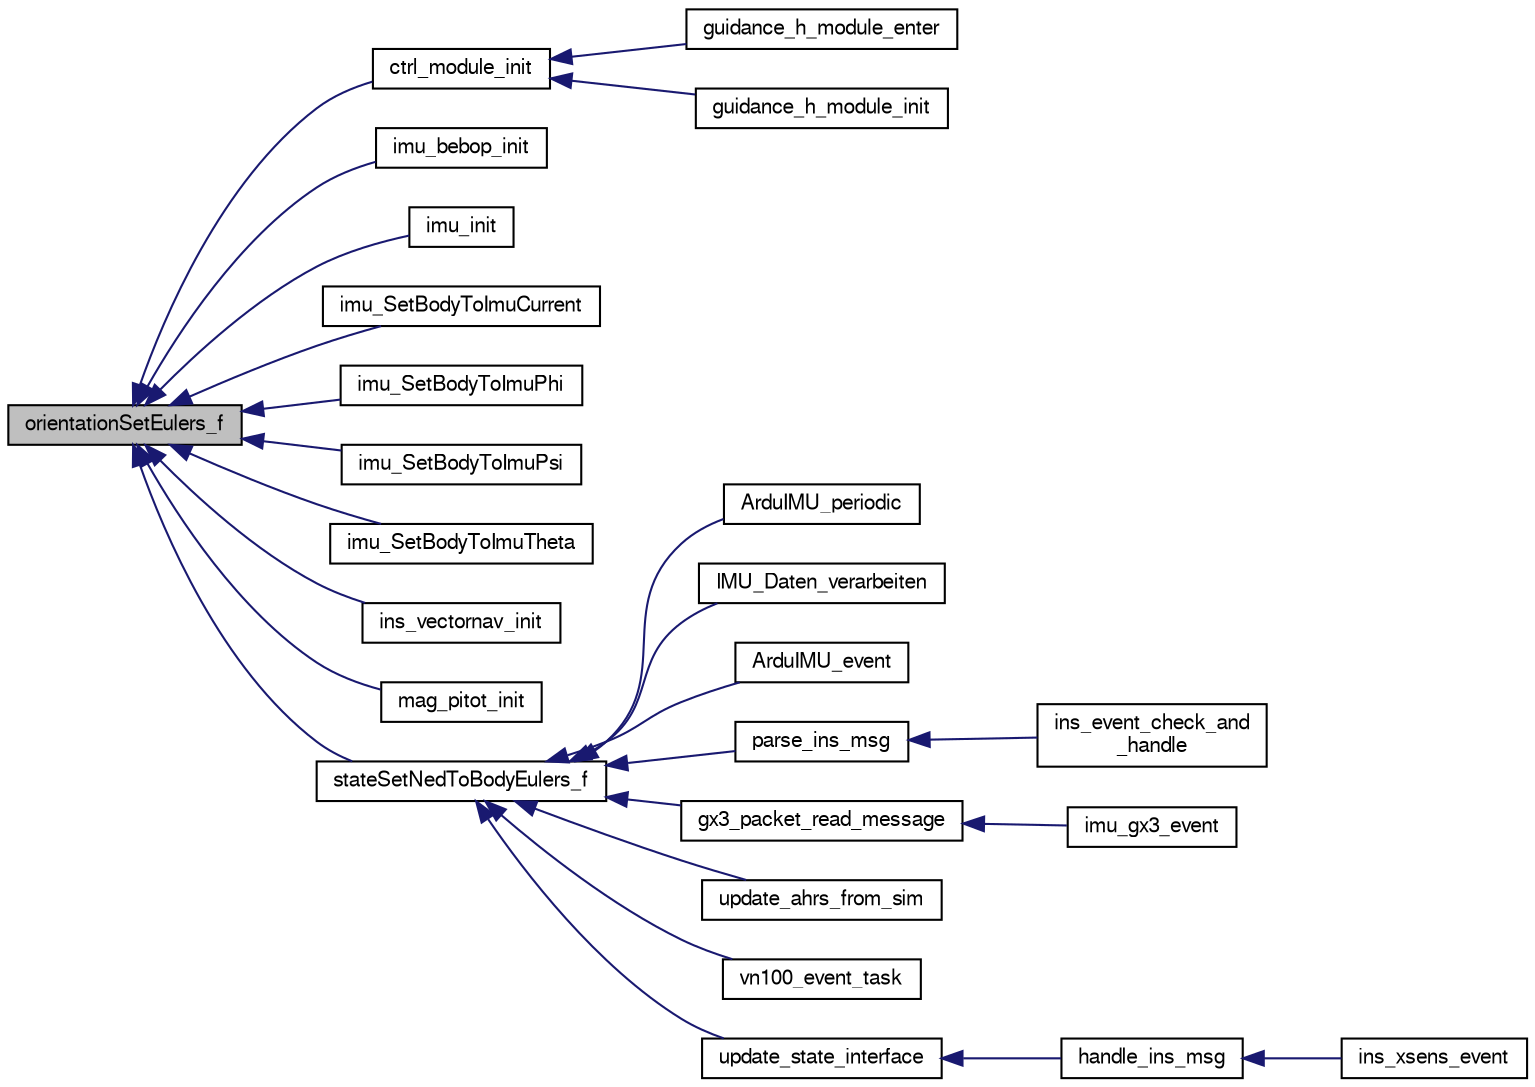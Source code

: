 digraph "orientationSetEulers_f"
{
  edge [fontname="FreeSans",fontsize="10",labelfontname="FreeSans",labelfontsize="10"];
  node [fontname="FreeSans",fontsize="10",shape=record];
  rankdir="LR";
  Node1 [label="orientationSetEulers_f",height=0.2,width=0.4,color="black", fillcolor="grey75", style="filled", fontcolor="black"];
  Node1 -> Node2 [dir="back",color="midnightblue",fontsize="10",style="solid",fontname="FreeSans"];
  Node2 [label="ctrl_module_init",height=0.2,width=0.4,color="black", fillcolor="white", style="filled",URL="$ctrl__windtunnel_8c.html#a2a7323cb20a25d04675e7029725d0f06"];
  Node2 -> Node3 [dir="back",color="midnightblue",fontsize="10",style="solid",fontname="FreeSans"];
  Node3 [label="guidance_h_module_enter",height=0.2,width=0.4,color="black", fillcolor="white", style="filled",URL="$ctrl__windtunnel_8c.html#af0a3b4e238d064326406719e8244e92d"];
  Node2 -> Node4 [dir="back",color="midnightblue",fontsize="10",style="solid",fontname="FreeSans"];
  Node4 [label="guidance_h_module_init",height=0.2,width=0.4,color="black", fillcolor="white", style="filled",URL="$ctrl__windtunnel_8c.html#ab39ce31e4173de7b9aefa839324ec9a2"];
  Node1 -> Node5 [dir="back",color="midnightblue",fontsize="10",style="solid",fontname="FreeSans"];
  Node5 [label="imu_bebop_init",height=0.2,width=0.4,color="black", fillcolor="white", style="filled",URL="$imu__bebop_8h.html#aa31cb19c5b495495b851bd6ff07d2c36",tooltip="Navstik IMU initializtion of the MPU-60x0 and HMC58xx. "];
  Node1 -> Node6 [dir="back",color="midnightblue",fontsize="10",style="solid",fontname="FreeSans"];
  Node6 [label="imu_init",height=0.2,width=0.4,color="black", fillcolor="white", style="filled",URL="$imu_8h.html#a86a06fe7a9831292bd92867da2d12f80"];
  Node1 -> Node7 [dir="back",color="midnightblue",fontsize="10",style="solid",fontname="FreeSans"];
  Node7 [label="imu_SetBodyToImuCurrent",height=0.2,width=0.4,color="black", fillcolor="white", style="filled",URL="$imu_8h.html#a931916ce562dfa28e02e0a6001dddc43"];
  Node1 -> Node8 [dir="back",color="midnightblue",fontsize="10",style="solid",fontname="FreeSans"];
  Node8 [label="imu_SetBodyToImuPhi",height=0.2,width=0.4,color="black", fillcolor="white", style="filled",URL="$imu_8h.html#ac50fba336ca2c337f240bab0db44f64e"];
  Node1 -> Node9 [dir="back",color="midnightblue",fontsize="10",style="solid",fontname="FreeSans"];
  Node9 [label="imu_SetBodyToImuPsi",height=0.2,width=0.4,color="black", fillcolor="white", style="filled",URL="$imu_8h.html#a88ec31da12a499ee7b47fe11b4ccfa4e"];
  Node1 -> Node10 [dir="back",color="midnightblue",fontsize="10",style="solid",fontname="FreeSans"];
  Node10 [label="imu_SetBodyToImuTheta",height=0.2,width=0.4,color="black", fillcolor="white", style="filled",URL="$imu_8h.html#a3e25b56c5719a23e494568696083459e"];
  Node1 -> Node11 [dir="back",color="midnightblue",fontsize="10",style="solid",fontname="FreeSans"];
  Node11 [label="ins_vectornav_init",height=0.2,width=0.4,color="black", fillcolor="white", style="filled",URL="$ins__vectornav_8h.html#abccde82fac73ee723125e1173db630c0",tooltip="Initialize Vectornav struct. "];
  Node1 -> Node12 [dir="back",color="midnightblue",fontsize="10",style="solid",fontname="FreeSans"];
  Node12 [label="mag_pitot_init",height=0.2,width=0.4,color="black", fillcolor="white", style="filled",URL="$mag__pitot__uart_8h.html#a2a2c4bb26198f8ea6aebe22921e79836"];
  Node1 -> Node13 [dir="back",color="midnightblue",fontsize="10",style="solid",fontname="FreeSans"];
  Node13 [label="stateSetNedToBodyEulers_f",height=0.2,width=0.4,color="black", fillcolor="white", style="filled",URL="$group__state__attitude.html#ga738be1775d06ee00dbbf17124c230e04",tooltip="Set vehicle body attitude from euler angles (float). "];
  Node13 -> Node14 [dir="back",color="midnightblue",fontsize="10",style="solid",fontname="FreeSans"];
  Node14 [label="ArduIMU_periodic",height=0.2,width=0.4,color="black", fillcolor="white", style="filled",URL="$ins__arduimu__basic_8h.html#a9084095772fef629b46485b78cb1fd7a"];
  Node13 -> Node15 [dir="back",color="midnightblue",fontsize="10",style="solid",fontname="FreeSans"];
  Node15 [label="IMU_Daten_verarbeiten",height=0.2,width=0.4,color="black", fillcolor="white", style="filled",URL="$modules_2ins_2ins__arduimu_8c.html#a78c0ed4113166dc7fa861569f0899d07"];
  Node13 -> Node16 [dir="back",color="midnightblue",fontsize="10",style="solid",fontname="FreeSans"];
  Node16 [label="ArduIMU_event",height=0.2,width=0.4,color="black", fillcolor="white", style="filled",URL="$modules_2ins_2ins__arduimu__basic_8c.html#a6f80e69d733254b945f208647409073f"];
  Node13 -> Node17 [dir="back",color="midnightblue",fontsize="10",style="solid",fontname="FreeSans"];
  Node17 [label="parse_ins_msg",height=0.2,width=0.4,color="black", fillcolor="white", style="filled",URL="$ins__module_8h.html#a8cb976f9e02352af6815c51a4b18faec"];
  Node17 -> Node18 [dir="back",color="midnightblue",fontsize="10",style="solid",fontname="FreeSans"];
  Node18 [label="ins_event_check_and\l_handle",height=0.2,width=0.4,color="black", fillcolor="white", style="filled",URL="$ins__module_8h.html#ac34266139fe4658afe3bd0992441431a",tooltip="!SITL "];
  Node13 -> Node19 [dir="back",color="midnightblue",fontsize="10",style="solid",fontname="FreeSans"];
  Node19 [label="gx3_packet_read_message",height=0.2,width=0.4,color="black", fillcolor="white", style="filled",URL="$ahrs__gx3_8h.html#acb7a83c7954119b08e90b88661889883"];
  Node19 -> Node20 [dir="back",color="midnightblue",fontsize="10",style="solid",fontname="FreeSans"];
  Node20 [label="imu_gx3_event",height=0.2,width=0.4,color="black", fillcolor="white", style="filled",URL="$ahrs__gx3_8h.html#aa9304b3a64697b585311bf38a4dc24ff"];
  Node13 -> Node21 [dir="back",color="midnightblue",fontsize="10",style="solid",fontname="FreeSans"];
  Node21 [label="update_ahrs_from_sim",height=0.2,width=0.4,color="black", fillcolor="white", style="filled",URL="$ahrs__sim_8h.html#a631ce4de5e99850af24482335a960acf"];
  Node13 -> Node22 [dir="back",color="midnightblue",fontsize="10",style="solid",fontname="FreeSans"];
  Node22 [label="vn100_event_task",height=0.2,width=0.4,color="black", fillcolor="white", style="filled",URL="$ins__vn100_8h.html#a579de7597d4a8e23e8577ca9745c385d"];
  Node13 -> Node23 [dir="back",color="midnightblue",fontsize="10",style="solid",fontname="FreeSans"];
  Node23 [label="update_state_interface",height=0.2,width=0.4,color="black", fillcolor="white", style="filled",URL="$ins__xsens_8c.html#a8011d2c59733cc2b3ba2110bf3675bde"];
  Node23 -> Node24 [dir="back",color="midnightblue",fontsize="10",style="solid",fontname="FreeSans"];
  Node24 [label="handle_ins_msg",height=0.2,width=0.4,color="black", fillcolor="white", style="filled",URL="$ins__xsens_8c.html#a01a96d75a3da02e6c7046cff96b1f7e6"];
  Node24 -> Node25 [dir="back",color="midnightblue",fontsize="10",style="solid",fontname="FreeSans"];
  Node25 [label="ins_xsens_event",height=0.2,width=0.4,color="black", fillcolor="white", style="filled",URL="$ins__xsens_8h.html#a8bfad9d883f0f0c3b3f3ae57a0d8e775"];
}

